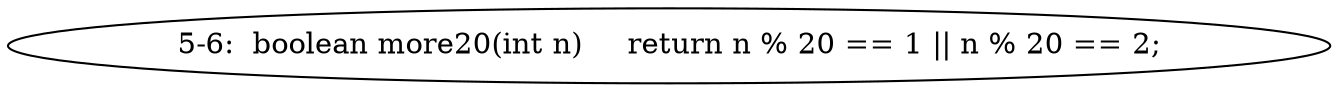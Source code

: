 digraph result_test { 
// graph-vertices
  a1  [label="5-6:  boolean more20(int n)	return n % 20 == 1 || n % 20 == 2;"]; 
// graph-edges
}
